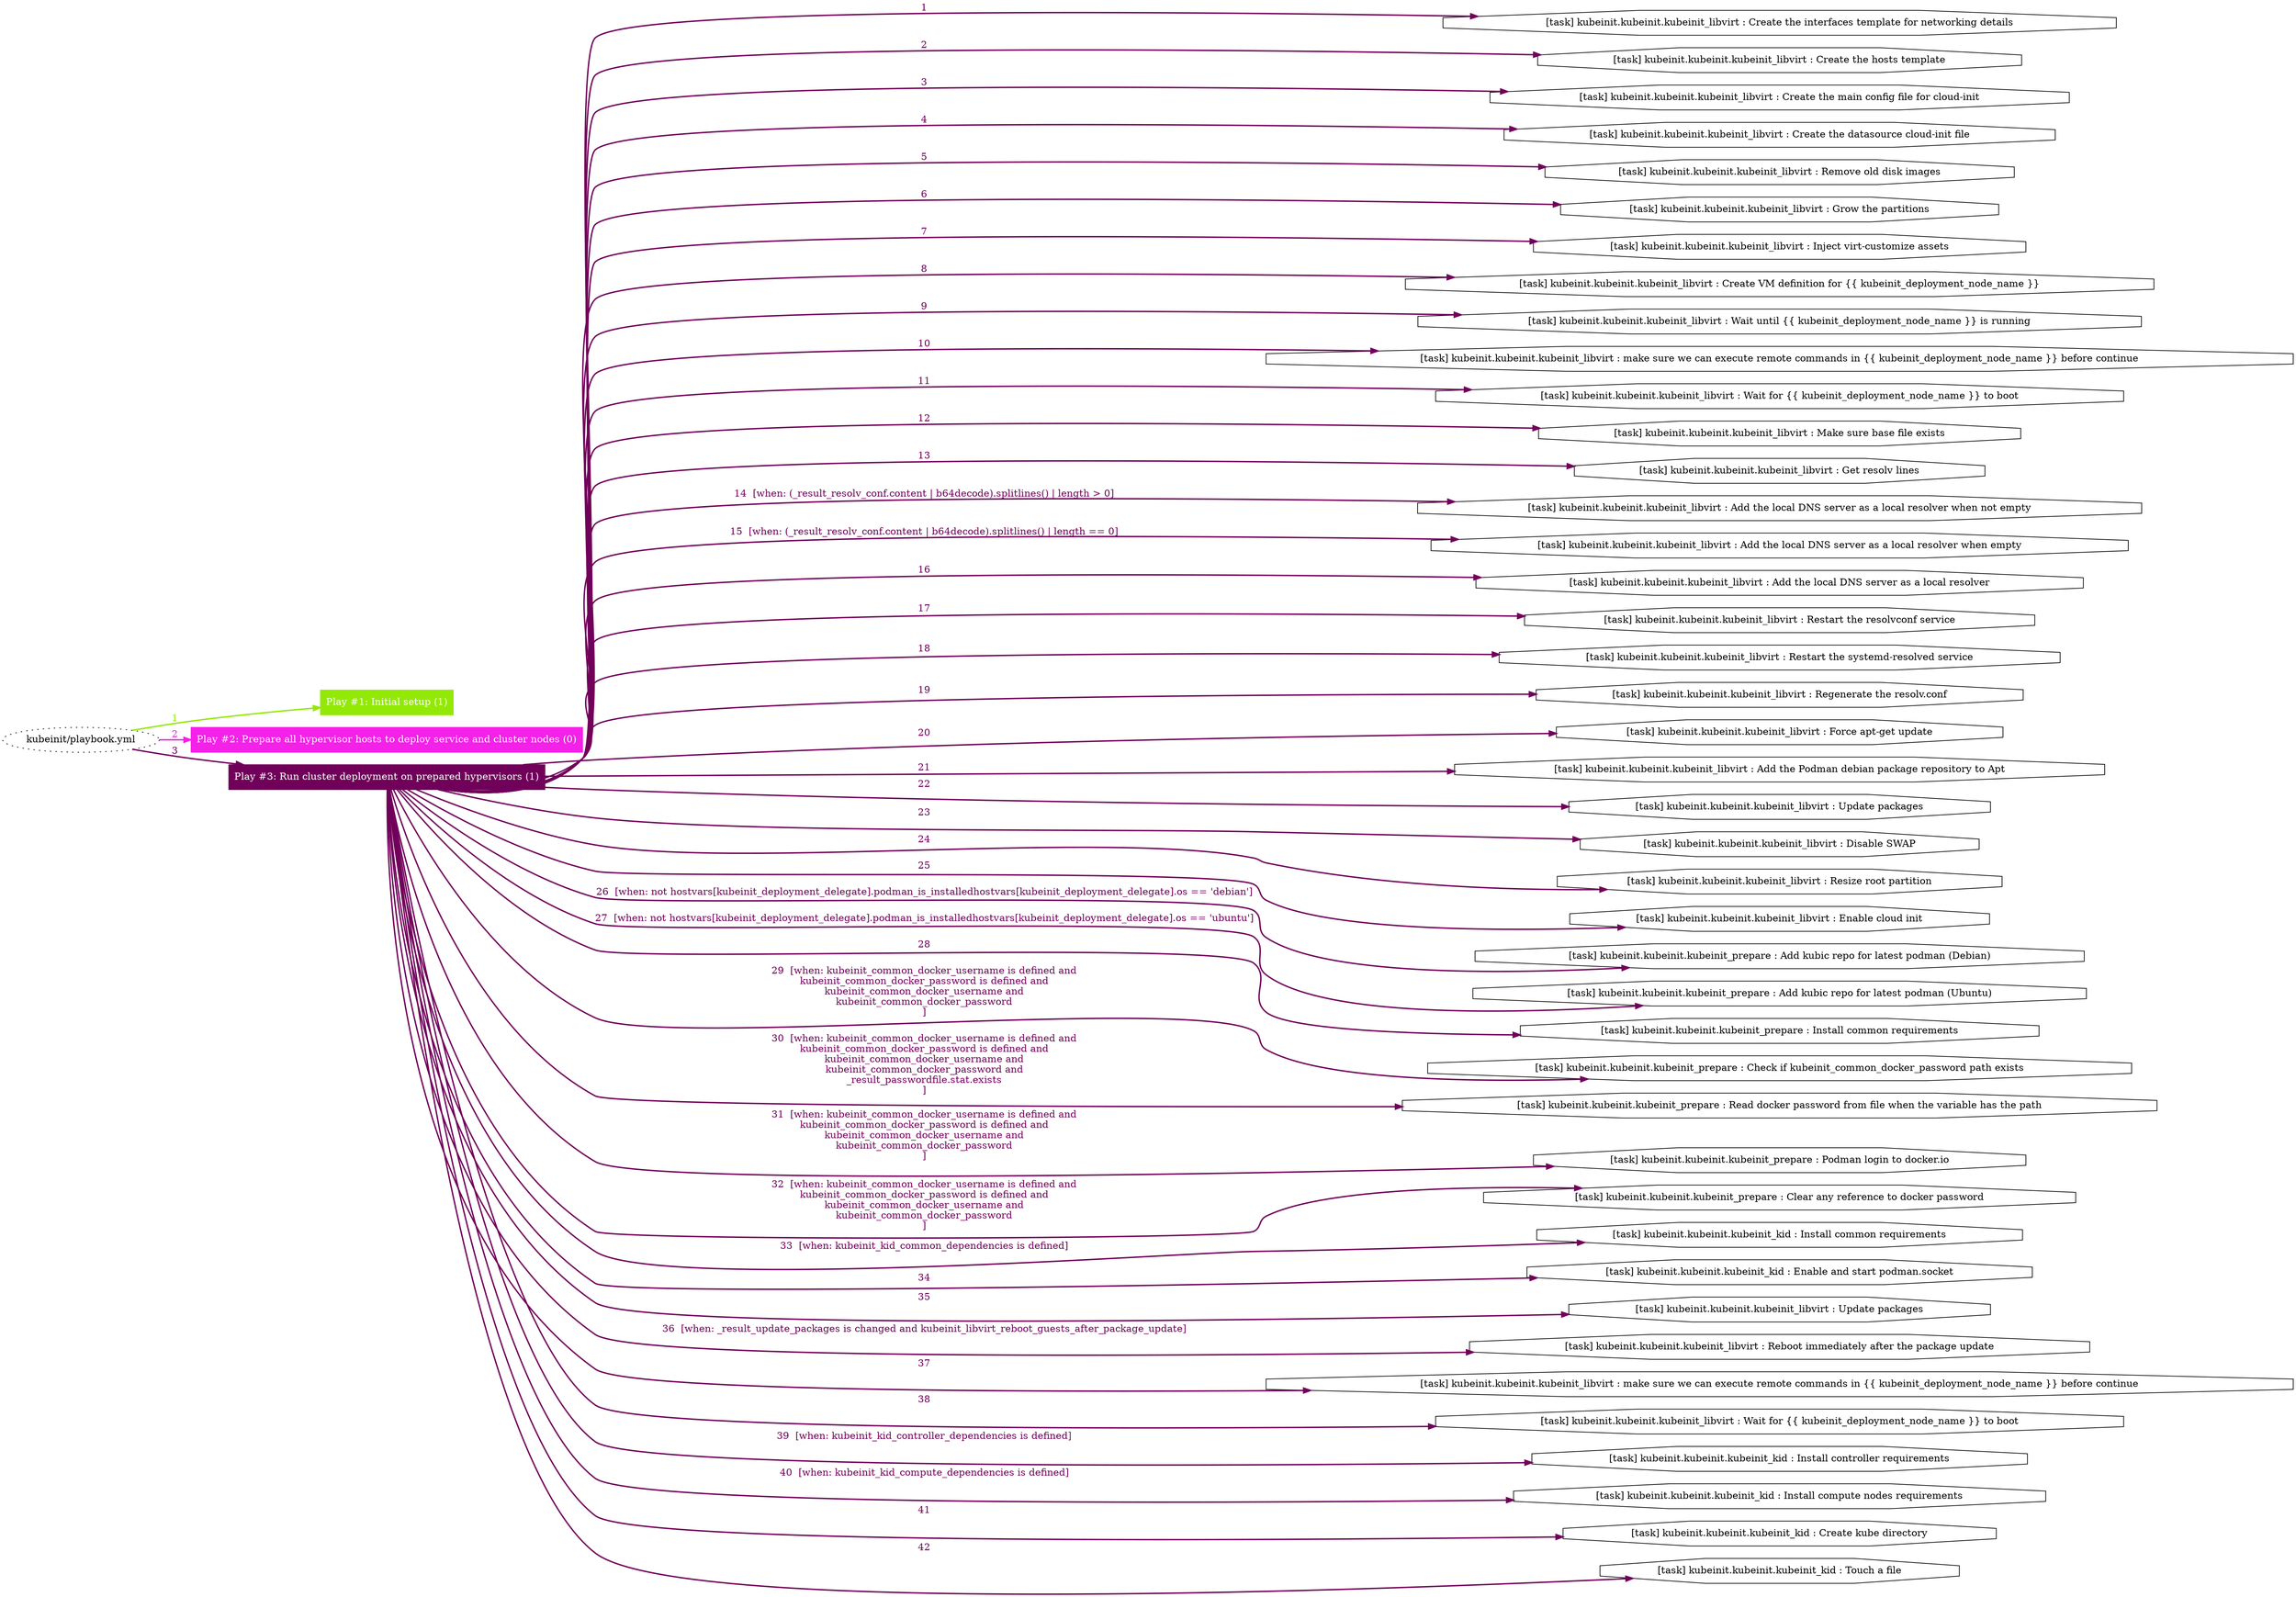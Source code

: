 digraph "kubeinit/playbook.yml "{
	graph [concentrate=true ordering=in rankdir=LR ratio=fill]
	edge [esep=5 sep=10]
	"kubeinit/playbook.yml" [id=root_node style=dotted]
	subgraph "Play #1: Initial setup (1) "{
		"Play #1: Initial setup (1)" [color="#93e906" fontcolor="#ffffff" id="play_d3136a13-2247-49af-a118-6160ad2ea6a7" shape=box style=filled tooltip=localhost]
		"kubeinit/playbook.yml" -> "Play #1: Initial setup (1)" [label=1 color="#93e906" fontcolor="#93e906" id="edge_f1e097a2-f650-4741-bd8c-c53200aad62a" style=bold]
	}
	subgraph "Play #2: Prepare all hypervisor hosts to deploy service and cluster nodes (0) "{
		"Play #2: Prepare all hypervisor hosts to deploy service and cluster nodes (0)" [color="#f421e8" fontcolor="#ffffff" id="play_2357e419-c4b4-4459-9db5-ecb2ff67bf89" shape=box style=filled tooltip=""]
		"kubeinit/playbook.yml" -> "Play #2: Prepare all hypervisor hosts to deploy service and cluster nodes (0)" [label=2 color="#f421e8" fontcolor="#f421e8" id="edge_f9e19aa1-3d9f-40eb-89b1-e0e2273d4ec9" style=bold]
	}
	subgraph "Play #3: Run cluster deployment on prepared hypervisors (1) "{
		"Play #3: Run cluster deployment on prepared hypervisors (1)" [color="#71005a" fontcolor="#ffffff" id="play_f491594d-8f97-43a7-b229-75f1002c2aae" shape=box style=filled tooltip=localhost]
		"kubeinit/playbook.yml" -> "Play #3: Run cluster deployment on prepared hypervisors (1)" [label=3 color="#71005a" fontcolor="#71005a" id="edge_13d20af6-ced5-4870-af7e-1ac7321c09db" style=bold]
		"task_33a3f91f-f1bd-40cd-9256-6a8a637242bb" [label="[task] kubeinit.kubeinit.kubeinit_libvirt : Create the interfaces template for networking details" id="task_33a3f91f-f1bd-40cd-9256-6a8a637242bb" shape=octagon tooltip="[task] kubeinit.kubeinit.kubeinit_libvirt : Create the interfaces template for networking details"]
		"Play #3: Run cluster deployment on prepared hypervisors (1)" -> "task_33a3f91f-f1bd-40cd-9256-6a8a637242bb" [label=1 color="#71005a" fontcolor="#71005a" id="edge_a64b0889-f112-427a-abc1-dc1bc5b6c5e5" style=bold]
		"task_356a5cfc-d7d5-407c-8561-51b78ef40127" [label="[task] kubeinit.kubeinit.kubeinit_libvirt : Create the hosts template" id="task_356a5cfc-d7d5-407c-8561-51b78ef40127" shape=octagon tooltip="[task] kubeinit.kubeinit.kubeinit_libvirt : Create the hosts template"]
		"Play #3: Run cluster deployment on prepared hypervisors (1)" -> "task_356a5cfc-d7d5-407c-8561-51b78ef40127" [label=2 color="#71005a" fontcolor="#71005a" id="edge_136a8f78-a90d-4f8a-bba6-efc716743b31" style=bold]
		"task_6a9f27c8-cc74-44ad-928a-e15e3632533a" [label="[task] kubeinit.kubeinit.kubeinit_libvirt : Create the main config file for cloud-init" id="task_6a9f27c8-cc74-44ad-928a-e15e3632533a" shape=octagon tooltip="[task] kubeinit.kubeinit.kubeinit_libvirt : Create the main config file for cloud-init"]
		"Play #3: Run cluster deployment on prepared hypervisors (1)" -> "task_6a9f27c8-cc74-44ad-928a-e15e3632533a" [label=3 color="#71005a" fontcolor="#71005a" id="edge_f785ecbf-ac88-4ed7-9826-427959050d5c" style=bold]
		"task_15b9da1a-cad6-405e-81b7-a8e14fe81538" [label="[task] kubeinit.kubeinit.kubeinit_libvirt : Create the datasource cloud-init file" id="task_15b9da1a-cad6-405e-81b7-a8e14fe81538" shape=octagon tooltip="[task] kubeinit.kubeinit.kubeinit_libvirt : Create the datasource cloud-init file"]
		"Play #3: Run cluster deployment on prepared hypervisors (1)" -> "task_15b9da1a-cad6-405e-81b7-a8e14fe81538" [label=4 color="#71005a" fontcolor="#71005a" id="edge_90764c8a-eec3-4c61-9850-2b8701c64401" style=bold]
		"task_2eebc018-f5b7-441c-9be3-24383d7b8174" [label="[task] kubeinit.kubeinit.kubeinit_libvirt : Remove old disk images" id="task_2eebc018-f5b7-441c-9be3-24383d7b8174" shape=octagon tooltip="[task] kubeinit.kubeinit.kubeinit_libvirt : Remove old disk images"]
		"Play #3: Run cluster deployment on prepared hypervisors (1)" -> "task_2eebc018-f5b7-441c-9be3-24383d7b8174" [label=5 color="#71005a" fontcolor="#71005a" id="edge_cfc5b41f-2972-4eba-abb6-f910a6cc5b36" style=bold]
		"task_f343a353-baf3-4b4e-a5b3-31404599b355" [label="[task] kubeinit.kubeinit.kubeinit_libvirt : Grow the partitions" id="task_f343a353-baf3-4b4e-a5b3-31404599b355" shape=octagon tooltip="[task] kubeinit.kubeinit.kubeinit_libvirt : Grow the partitions"]
		"Play #3: Run cluster deployment on prepared hypervisors (1)" -> "task_f343a353-baf3-4b4e-a5b3-31404599b355" [label=6 color="#71005a" fontcolor="#71005a" id="edge_ef501037-fe46-4642-82df-e1a5eacc045d" style=bold]
		"task_061e2efb-abc3-47a3-b1cf-d11a9aa97e3b" [label="[task] kubeinit.kubeinit.kubeinit_libvirt : Inject virt-customize assets" id="task_061e2efb-abc3-47a3-b1cf-d11a9aa97e3b" shape=octagon tooltip="[task] kubeinit.kubeinit.kubeinit_libvirt : Inject virt-customize assets"]
		"Play #3: Run cluster deployment on prepared hypervisors (1)" -> "task_061e2efb-abc3-47a3-b1cf-d11a9aa97e3b" [label=7 color="#71005a" fontcolor="#71005a" id="edge_597fa7be-5c98-407b-909a-0cbf09a78b6e" style=bold]
		"task_1422f5c7-7127-4731-b32b-f7a7d32c15bf" [label="[task] kubeinit.kubeinit.kubeinit_libvirt : Create VM definition for {{ kubeinit_deployment_node_name }}" id="task_1422f5c7-7127-4731-b32b-f7a7d32c15bf" shape=octagon tooltip="[task] kubeinit.kubeinit.kubeinit_libvirt : Create VM definition for {{ kubeinit_deployment_node_name }}"]
		"Play #3: Run cluster deployment on prepared hypervisors (1)" -> "task_1422f5c7-7127-4731-b32b-f7a7d32c15bf" [label=8 color="#71005a" fontcolor="#71005a" id="edge_564566b0-2a4d-450a-829a-d976726914b8" style=bold]
		"task_c855b9c2-e7a0-4f08-b16c-68bfe209110e" [label="[task] kubeinit.kubeinit.kubeinit_libvirt : Wait until {{ kubeinit_deployment_node_name }} is running" id="task_c855b9c2-e7a0-4f08-b16c-68bfe209110e" shape=octagon tooltip="[task] kubeinit.kubeinit.kubeinit_libvirt : Wait until {{ kubeinit_deployment_node_name }} is running"]
		"Play #3: Run cluster deployment on prepared hypervisors (1)" -> "task_c855b9c2-e7a0-4f08-b16c-68bfe209110e" [label=9 color="#71005a" fontcolor="#71005a" id="edge_3a0eba51-ddea-48b0-9271-d43855100917" style=bold]
		"task_8bc6275b-495a-4bfe-9082-280c2c20b7a7" [label="[task] kubeinit.kubeinit.kubeinit_libvirt : make sure we can execute remote commands in {{ kubeinit_deployment_node_name }} before continue" id="task_8bc6275b-495a-4bfe-9082-280c2c20b7a7" shape=octagon tooltip="[task] kubeinit.kubeinit.kubeinit_libvirt : make sure we can execute remote commands in {{ kubeinit_deployment_node_name }} before continue"]
		"Play #3: Run cluster deployment on prepared hypervisors (1)" -> "task_8bc6275b-495a-4bfe-9082-280c2c20b7a7" [label=10 color="#71005a" fontcolor="#71005a" id="edge_0746e175-ff27-44e7-9e23-5336678ad222" style=bold]
		"task_6a8cdbdd-25ad-4969-a014-4e68bcfbdd7e" [label="[task] kubeinit.kubeinit.kubeinit_libvirt : Wait for {{ kubeinit_deployment_node_name }} to boot" id="task_6a8cdbdd-25ad-4969-a014-4e68bcfbdd7e" shape=octagon tooltip="[task] kubeinit.kubeinit.kubeinit_libvirt : Wait for {{ kubeinit_deployment_node_name }} to boot"]
		"Play #3: Run cluster deployment on prepared hypervisors (1)" -> "task_6a8cdbdd-25ad-4969-a014-4e68bcfbdd7e" [label=11 color="#71005a" fontcolor="#71005a" id="edge_8c74cbac-68e1-4799-b479-de5cadf897c3" style=bold]
		"task_51191dc1-aff7-4afa-8c8e-a6565bc3ba1e" [label="[task] kubeinit.kubeinit.kubeinit_libvirt : Make sure base file exists" id="task_51191dc1-aff7-4afa-8c8e-a6565bc3ba1e" shape=octagon tooltip="[task] kubeinit.kubeinit.kubeinit_libvirt : Make sure base file exists"]
		"Play #3: Run cluster deployment on prepared hypervisors (1)" -> "task_51191dc1-aff7-4afa-8c8e-a6565bc3ba1e" [label=12 color="#71005a" fontcolor="#71005a" id="edge_60d4a73f-28d6-4056-a5e6-f7775fe4d02a" style=bold]
		"task_4771ff64-8faa-46f1-b3b4-0bca869b91e1" [label="[task] kubeinit.kubeinit.kubeinit_libvirt : Get resolv lines" id="task_4771ff64-8faa-46f1-b3b4-0bca869b91e1" shape=octagon tooltip="[task] kubeinit.kubeinit.kubeinit_libvirt : Get resolv lines"]
		"Play #3: Run cluster deployment on prepared hypervisors (1)" -> "task_4771ff64-8faa-46f1-b3b4-0bca869b91e1" [label=13 color="#71005a" fontcolor="#71005a" id="edge_96dd78d3-b8a8-48b0-b8f3-39a0c9926bb0" style=bold]
		"task_f1bffd74-ad72-4ef9-aa63-1335a3319f09" [label="[task] kubeinit.kubeinit.kubeinit_libvirt : Add the local DNS server as a local resolver when not empty" id="task_f1bffd74-ad72-4ef9-aa63-1335a3319f09" shape=octagon tooltip="[task] kubeinit.kubeinit.kubeinit_libvirt : Add the local DNS server as a local resolver when not empty"]
		"Play #3: Run cluster deployment on prepared hypervisors (1)" -> "task_f1bffd74-ad72-4ef9-aa63-1335a3319f09" [label="14  [when: (_result_resolv_conf.content | b64decode).splitlines() | length > 0]" color="#71005a" fontcolor="#71005a" id="edge_72978c2a-309b-489c-892e-85f431ac5829" style=bold]
		"task_2e6849b8-3793-4136-9bc7-705c3c357013" [label="[task] kubeinit.kubeinit.kubeinit_libvirt : Add the local DNS server as a local resolver when empty" id="task_2e6849b8-3793-4136-9bc7-705c3c357013" shape=octagon tooltip="[task] kubeinit.kubeinit.kubeinit_libvirt : Add the local DNS server as a local resolver when empty"]
		"Play #3: Run cluster deployment on prepared hypervisors (1)" -> "task_2e6849b8-3793-4136-9bc7-705c3c357013" [label="15  [when: (_result_resolv_conf.content | b64decode).splitlines() | length == 0]" color="#71005a" fontcolor="#71005a" id="edge_f1697577-ed83-4d40-914d-9e9488b50f3b" style=bold]
		"task_fd0ed973-fb94-40c1-b8d9-8277e801b464" [label="[task] kubeinit.kubeinit.kubeinit_libvirt : Add the local DNS server as a local resolver" id="task_fd0ed973-fb94-40c1-b8d9-8277e801b464" shape=octagon tooltip="[task] kubeinit.kubeinit.kubeinit_libvirt : Add the local DNS server as a local resolver"]
		"Play #3: Run cluster deployment on prepared hypervisors (1)" -> "task_fd0ed973-fb94-40c1-b8d9-8277e801b464" [label=16 color="#71005a" fontcolor="#71005a" id="edge_7474ba6c-e876-4ed6-85cd-ad6f8c7665aa" style=bold]
		"task_4af4be1b-b258-4295-adf2-96bf35926f8d" [label="[task] kubeinit.kubeinit.kubeinit_libvirt : Restart the resolvconf service" id="task_4af4be1b-b258-4295-adf2-96bf35926f8d" shape=octagon tooltip="[task] kubeinit.kubeinit.kubeinit_libvirt : Restart the resolvconf service"]
		"Play #3: Run cluster deployment on prepared hypervisors (1)" -> "task_4af4be1b-b258-4295-adf2-96bf35926f8d" [label=17 color="#71005a" fontcolor="#71005a" id="edge_2b201517-f232-469b-936f-7f5f80c6fb9e" style=bold]
		"task_359745b9-2ce6-4ce5-a660-b284457adc3a" [label="[task] kubeinit.kubeinit.kubeinit_libvirt : Restart the systemd-resolved service" id="task_359745b9-2ce6-4ce5-a660-b284457adc3a" shape=octagon tooltip="[task] kubeinit.kubeinit.kubeinit_libvirt : Restart the systemd-resolved service"]
		"Play #3: Run cluster deployment on prepared hypervisors (1)" -> "task_359745b9-2ce6-4ce5-a660-b284457adc3a" [label=18 color="#71005a" fontcolor="#71005a" id="edge_2afbf7e3-aecc-4ad0-b37f-26b1521cbdbf" style=bold]
		"task_2c7d2ccc-ccb6-4be4-819d-ecaffd29faf9" [label="[task] kubeinit.kubeinit.kubeinit_libvirt : Regenerate the resolv.conf" id="task_2c7d2ccc-ccb6-4be4-819d-ecaffd29faf9" shape=octagon tooltip="[task] kubeinit.kubeinit.kubeinit_libvirt : Regenerate the resolv.conf"]
		"Play #3: Run cluster deployment on prepared hypervisors (1)" -> "task_2c7d2ccc-ccb6-4be4-819d-ecaffd29faf9" [label=19 color="#71005a" fontcolor="#71005a" id="edge_941e8b87-90ed-4154-ba72-a489c1b8a878" style=bold]
		"task_79956bd8-4983-4284-bd27-e2bc6e43e157" [label="[task] kubeinit.kubeinit.kubeinit_libvirt : Force apt-get update" id="task_79956bd8-4983-4284-bd27-e2bc6e43e157" shape=octagon tooltip="[task] kubeinit.kubeinit.kubeinit_libvirt : Force apt-get update"]
		"Play #3: Run cluster deployment on prepared hypervisors (1)" -> "task_79956bd8-4983-4284-bd27-e2bc6e43e157" [label=20 color="#71005a" fontcolor="#71005a" id="edge_bebc83da-46f6-48e3-a070-240310f81b0c" style=bold]
		"task_1a2beffb-31b9-44c4-9c02-ae6301ad3aeb" [label="[task] kubeinit.kubeinit.kubeinit_libvirt : Add the Podman debian package repository to Apt" id="task_1a2beffb-31b9-44c4-9c02-ae6301ad3aeb" shape=octagon tooltip="[task] kubeinit.kubeinit.kubeinit_libvirt : Add the Podman debian package repository to Apt"]
		"Play #3: Run cluster deployment on prepared hypervisors (1)" -> "task_1a2beffb-31b9-44c4-9c02-ae6301ad3aeb" [label=21 color="#71005a" fontcolor="#71005a" id="edge_d602e992-2fdf-439c-9f68-3ebb018891ce" style=bold]
		"task_e76aafaf-53fe-4cf5-8b39-a909aa5dce0a" [label="[task] kubeinit.kubeinit.kubeinit_libvirt : Update packages" id="task_e76aafaf-53fe-4cf5-8b39-a909aa5dce0a" shape=octagon tooltip="[task] kubeinit.kubeinit.kubeinit_libvirt : Update packages"]
		"Play #3: Run cluster deployment on prepared hypervisors (1)" -> "task_e76aafaf-53fe-4cf5-8b39-a909aa5dce0a" [label=22 color="#71005a" fontcolor="#71005a" id="edge_c3bcc757-c735-41ba-9aa3-b7bbee0d1ab6" style=bold]
		"task_e546c6cb-ccba-4cb7-9e2b-1e192e9c7733" [label="[task] kubeinit.kubeinit.kubeinit_libvirt : Disable SWAP" id="task_e546c6cb-ccba-4cb7-9e2b-1e192e9c7733" shape=octagon tooltip="[task] kubeinit.kubeinit.kubeinit_libvirt : Disable SWAP"]
		"Play #3: Run cluster deployment on prepared hypervisors (1)" -> "task_e546c6cb-ccba-4cb7-9e2b-1e192e9c7733" [label=23 color="#71005a" fontcolor="#71005a" id="edge_f39c2e46-2bbd-428c-a120-2a90659c61a9" style=bold]
		"task_99da4f4e-8122-4e0b-b136-135ab675c7ca" [label="[task] kubeinit.kubeinit.kubeinit_libvirt : Resize root partition" id="task_99da4f4e-8122-4e0b-b136-135ab675c7ca" shape=octagon tooltip="[task] kubeinit.kubeinit.kubeinit_libvirt : Resize root partition"]
		"Play #3: Run cluster deployment on prepared hypervisors (1)" -> "task_99da4f4e-8122-4e0b-b136-135ab675c7ca" [label=24 color="#71005a" fontcolor="#71005a" id="edge_bb2b1bc2-241a-4f25-b57f-0e15147a7da4" style=bold]
		"task_7e93063b-bcea-4f5b-a77d-d9831ce46cae" [label="[task] kubeinit.kubeinit.kubeinit_libvirt : Enable cloud init" id="task_7e93063b-bcea-4f5b-a77d-d9831ce46cae" shape=octagon tooltip="[task] kubeinit.kubeinit.kubeinit_libvirt : Enable cloud init"]
		"Play #3: Run cluster deployment on prepared hypervisors (1)" -> "task_7e93063b-bcea-4f5b-a77d-d9831ce46cae" [label=25 color="#71005a" fontcolor="#71005a" id="edge_2ae43d1d-d281-4b81-9ff0-1a478712553d" style=bold]
		"task_28b6998a-b887-4eb3-8af3-e802f7c64be8" [label="[task] kubeinit.kubeinit.kubeinit_prepare : Add kubic repo for latest podman (Debian)" id="task_28b6998a-b887-4eb3-8af3-e802f7c64be8" shape=octagon tooltip="[task] kubeinit.kubeinit.kubeinit_prepare : Add kubic repo for latest podman (Debian)"]
		"Play #3: Run cluster deployment on prepared hypervisors (1)" -> "task_28b6998a-b887-4eb3-8af3-e802f7c64be8" [label="26  [when: not hostvars[kubeinit_deployment_delegate].podman_is_installedhostvars[kubeinit_deployment_delegate].os == 'debian']" color="#71005a" fontcolor="#71005a" id="edge_d1ff31a9-f7a8-496a-b77a-08cbd5c2e9a7" style=bold]
		"task_834558c2-1af4-4925-bc04-8ff9be26b5d0" [label="[task] kubeinit.kubeinit.kubeinit_prepare : Add kubic repo for latest podman (Ubuntu)" id="task_834558c2-1af4-4925-bc04-8ff9be26b5d0" shape=octagon tooltip="[task] kubeinit.kubeinit.kubeinit_prepare : Add kubic repo for latest podman (Ubuntu)"]
		"Play #3: Run cluster deployment on prepared hypervisors (1)" -> "task_834558c2-1af4-4925-bc04-8ff9be26b5d0" [label="27  [when: not hostvars[kubeinit_deployment_delegate].podman_is_installedhostvars[kubeinit_deployment_delegate].os == 'ubuntu']" color="#71005a" fontcolor="#71005a" id="edge_a174dac9-f2c7-4e6f-b670-a138f111480e" style=bold]
		"task_4c05fd38-f675-4b6d-8e6e-b48a863d4305" [label="[task] kubeinit.kubeinit.kubeinit_prepare : Install common requirements" id="task_4c05fd38-f675-4b6d-8e6e-b48a863d4305" shape=octagon tooltip="[task] kubeinit.kubeinit.kubeinit_prepare : Install common requirements"]
		"Play #3: Run cluster deployment on prepared hypervisors (1)" -> "task_4c05fd38-f675-4b6d-8e6e-b48a863d4305" [label=28 color="#71005a" fontcolor="#71005a" id="edge_6637d4f6-8751-441e-be87-59bd58304c63" style=bold]
		"task_cb2dbc37-bfd7-495b-b759-bd42fd1e09b8" [label="[task] kubeinit.kubeinit.kubeinit_prepare : Check if kubeinit_common_docker_password path exists" id="task_cb2dbc37-bfd7-495b-b759-bd42fd1e09b8" shape=octagon tooltip="[task] kubeinit.kubeinit.kubeinit_prepare : Check if kubeinit_common_docker_password path exists"]
		"Play #3: Run cluster deployment on prepared hypervisors (1)" -> "task_cb2dbc37-bfd7-495b-b759-bd42fd1e09b8" [label="29  [when: kubeinit_common_docker_username is defined and
kubeinit_common_docker_password is defined and
kubeinit_common_docker_username and
kubeinit_common_docker_password
]" color="#71005a" fontcolor="#71005a" id="edge_cc5070f9-9a4b-46c5-8580-e2d964331980" style=bold]
		"task_b1ef4d3d-3bb1-47e9-8461-e96f1e49e583" [label="[task] kubeinit.kubeinit.kubeinit_prepare : Read docker password from file when the variable has the path" id="task_b1ef4d3d-3bb1-47e9-8461-e96f1e49e583" shape=octagon tooltip="[task] kubeinit.kubeinit.kubeinit_prepare : Read docker password from file when the variable has the path"]
		"Play #3: Run cluster deployment on prepared hypervisors (1)" -> "task_b1ef4d3d-3bb1-47e9-8461-e96f1e49e583" [label="30  [when: kubeinit_common_docker_username is defined and
kubeinit_common_docker_password is defined and
kubeinit_common_docker_username and
kubeinit_common_docker_password and
_result_passwordfile.stat.exists
]" color="#71005a" fontcolor="#71005a" id="edge_d98165dc-30c3-4a3d-97f2-3bacd414b62a" style=bold]
		"task_dd02a12e-13ce-49fc-bb9b-dc30af65c669" [label="[task] kubeinit.kubeinit.kubeinit_prepare : Podman login to docker.io" id="task_dd02a12e-13ce-49fc-bb9b-dc30af65c669" shape=octagon tooltip="[task] kubeinit.kubeinit.kubeinit_prepare : Podman login to docker.io"]
		"Play #3: Run cluster deployment on prepared hypervisors (1)" -> "task_dd02a12e-13ce-49fc-bb9b-dc30af65c669" [label="31  [when: kubeinit_common_docker_username is defined and
kubeinit_common_docker_password is defined and
kubeinit_common_docker_username and
kubeinit_common_docker_password
]" color="#71005a" fontcolor="#71005a" id="edge_2f7c7cee-81b4-40a3-96ce-e28914524f21" style=bold]
		"task_6bf2642c-7b6a-4b85-9431-566519c0c955" [label="[task] kubeinit.kubeinit.kubeinit_prepare : Clear any reference to docker password" id="task_6bf2642c-7b6a-4b85-9431-566519c0c955" shape=octagon tooltip="[task] kubeinit.kubeinit.kubeinit_prepare : Clear any reference to docker password"]
		"Play #3: Run cluster deployment on prepared hypervisors (1)" -> "task_6bf2642c-7b6a-4b85-9431-566519c0c955" [label="32  [when: kubeinit_common_docker_username is defined and
kubeinit_common_docker_password is defined and
kubeinit_common_docker_username and
kubeinit_common_docker_password
]" color="#71005a" fontcolor="#71005a" id="edge_42222c5f-ecdf-471c-b4e1-b82a51d84936" style=bold]
		"task_811708ea-a40c-4b06-b8df-2f59e0ff2c20" [label="[task] kubeinit.kubeinit.kubeinit_kid : Install common requirements" id="task_811708ea-a40c-4b06-b8df-2f59e0ff2c20" shape=octagon tooltip="[task] kubeinit.kubeinit.kubeinit_kid : Install common requirements"]
		"Play #3: Run cluster deployment on prepared hypervisors (1)" -> "task_811708ea-a40c-4b06-b8df-2f59e0ff2c20" [label="33  [when: kubeinit_kid_common_dependencies is defined]" color="#71005a" fontcolor="#71005a" id="edge_cfe6c28f-c16a-4f47-a1c5-696087c28df0" style=bold]
		"task_e262ac8d-6dca-4d96-be5b-0b89d8fb2cf8" [label="[task] kubeinit.kubeinit.kubeinit_kid : Enable and start podman.socket" id="task_e262ac8d-6dca-4d96-be5b-0b89d8fb2cf8" shape=octagon tooltip="[task] kubeinit.kubeinit.kubeinit_kid : Enable and start podman.socket"]
		"Play #3: Run cluster deployment on prepared hypervisors (1)" -> "task_e262ac8d-6dca-4d96-be5b-0b89d8fb2cf8" [label=34 color="#71005a" fontcolor="#71005a" id="edge_1b6acb9e-953f-4116-9130-f43d471f139e" style=bold]
		"task_98deb5ee-a0e2-45b9-81b1-0a758cfbe66f" [label="[task] kubeinit.kubeinit.kubeinit_libvirt : Update packages" id="task_98deb5ee-a0e2-45b9-81b1-0a758cfbe66f" shape=octagon tooltip="[task] kubeinit.kubeinit.kubeinit_libvirt : Update packages"]
		"Play #3: Run cluster deployment on prepared hypervisors (1)" -> "task_98deb5ee-a0e2-45b9-81b1-0a758cfbe66f" [label=35 color="#71005a" fontcolor="#71005a" id="edge_8fb98214-5776-4b53-a8c3-aae738131eeb" style=bold]
		"task_64512ea8-1fa7-4037-8bd0-d80155130050" [label="[task] kubeinit.kubeinit.kubeinit_libvirt : Reboot immediately after the package update" id="task_64512ea8-1fa7-4037-8bd0-d80155130050" shape=octagon tooltip="[task] kubeinit.kubeinit.kubeinit_libvirt : Reboot immediately after the package update"]
		"Play #3: Run cluster deployment on prepared hypervisors (1)" -> "task_64512ea8-1fa7-4037-8bd0-d80155130050" [label="36  [when: _result_update_packages is changed and kubeinit_libvirt_reboot_guests_after_package_update]" color="#71005a" fontcolor="#71005a" id="edge_9d988df1-5728-4583-81b1-fcc2b1fba414" style=bold]
		"task_9624c41d-958b-45b7-a875-9d12bd8cf041" [label="[task] kubeinit.kubeinit.kubeinit_libvirt : make sure we can execute remote commands in {{ kubeinit_deployment_node_name }} before continue" id="task_9624c41d-958b-45b7-a875-9d12bd8cf041" shape=octagon tooltip="[task] kubeinit.kubeinit.kubeinit_libvirt : make sure we can execute remote commands in {{ kubeinit_deployment_node_name }} before continue"]
		"Play #3: Run cluster deployment on prepared hypervisors (1)" -> "task_9624c41d-958b-45b7-a875-9d12bd8cf041" [label=37 color="#71005a" fontcolor="#71005a" id="edge_ce4ba8da-fedb-40b1-8ac8-480a8b2d9c88" style=bold]
		"task_074d22cc-10e4-4d4f-869d-7df1fecca530" [label="[task] kubeinit.kubeinit.kubeinit_libvirt : Wait for {{ kubeinit_deployment_node_name }} to boot" id="task_074d22cc-10e4-4d4f-869d-7df1fecca530" shape=octagon tooltip="[task] kubeinit.kubeinit.kubeinit_libvirt : Wait for {{ kubeinit_deployment_node_name }} to boot"]
		"Play #3: Run cluster deployment on prepared hypervisors (1)" -> "task_074d22cc-10e4-4d4f-869d-7df1fecca530" [label=38 color="#71005a" fontcolor="#71005a" id="edge_e8acddac-8d19-4e21-acea-abc5b91b655b" style=bold]
		"task_0a7d90ad-441f-4f70-bb50-ab2f362f6295" [label="[task] kubeinit.kubeinit.kubeinit_kid : Install controller requirements" id="task_0a7d90ad-441f-4f70-bb50-ab2f362f6295" shape=octagon tooltip="[task] kubeinit.kubeinit.kubeinit_kid : Install controller requirements"]
		"Play #3: Run cluster deployment on prepared hypervisors (1)" -> "task_0a7d90ad-441f-4f70-bb50-ab2f362f6295" [label="39  [when: kubeinit_kid_controller_dependencies is defined]" color="#71005a" fontcolor="#71005a" id="edge_ae39cbf9-474e-4aaf-9109-3df02a86868b" style=bold]
		"task_84592347-67e8-4fe0-a51e-084537b99887" [label="[task] kubeinit.kubeinit.kubeinit_kid : Install compute nodes requirements" id="task_84592347-67e8-4fe0-a51e-084537b99887" shape=octagon tooltip="[task] kubeinit.kubeinit.kubeinit_kid : Install compute nodes requirements"]
		"Play #3: Run cluster deployment on prepared hypervisors (1)" -> "task_84592347-67e8-4fe0-a51e-084537b99887" [label="40  [when: kubeinit_kid_compute_dependencies is defined]" color="#71005a" fontcolor="#71005a" id="edge_b9e946d6-1283-4728-b205-fdba5f27a32f" style=bold]
		"task_3ca173bf-c8c8-4796-9715-a11ebf95061f" [label="[task] kubeinit.kubeinit.kubeinit_kid : Create kube directory" id="task_3ca173bf-c8c8-4796-9715-a11ebf95061f" shape=octagon tooltip="[task] kubeinit.kubeinit.kubeinit_kid : Create kube directory"]
		"Play #3: Run cluster deployment on prepared hypervisors (1)" -> "task_3ca173bf-c8c8-4796-9715-a11ebf95061f" [label=41 color="#71005a" fontcolor="#71005a" id="edge_b7f26f3b-3ce8-48fb-aeb5-6b75825c41ef" style=bold]
		"task_9aa7dae4-2fda-4be6-b5b5-de692b618c0e" [label="[task] kubeinit.kubeinit.kubeinit_kid : Touch a file" id="task_9aa7dae4-2fda-4be6-b5b5-de692b618c0e" shape=octagon tooltip="[task] kubeinit.kubeinit.kubeinit_kid : Touch a file"]
		"Play #3: Run cluster deployment on prepared hypervisors (1)" -> "task_9aa7dae4-2fda-4be6-b5b5-de692b618c0e" [label=42 color="#71005a" fontcolor="#71005a" id="edge_989abc89-631e-44ab-9286-00229780d35d" style=bold]
	}
}
